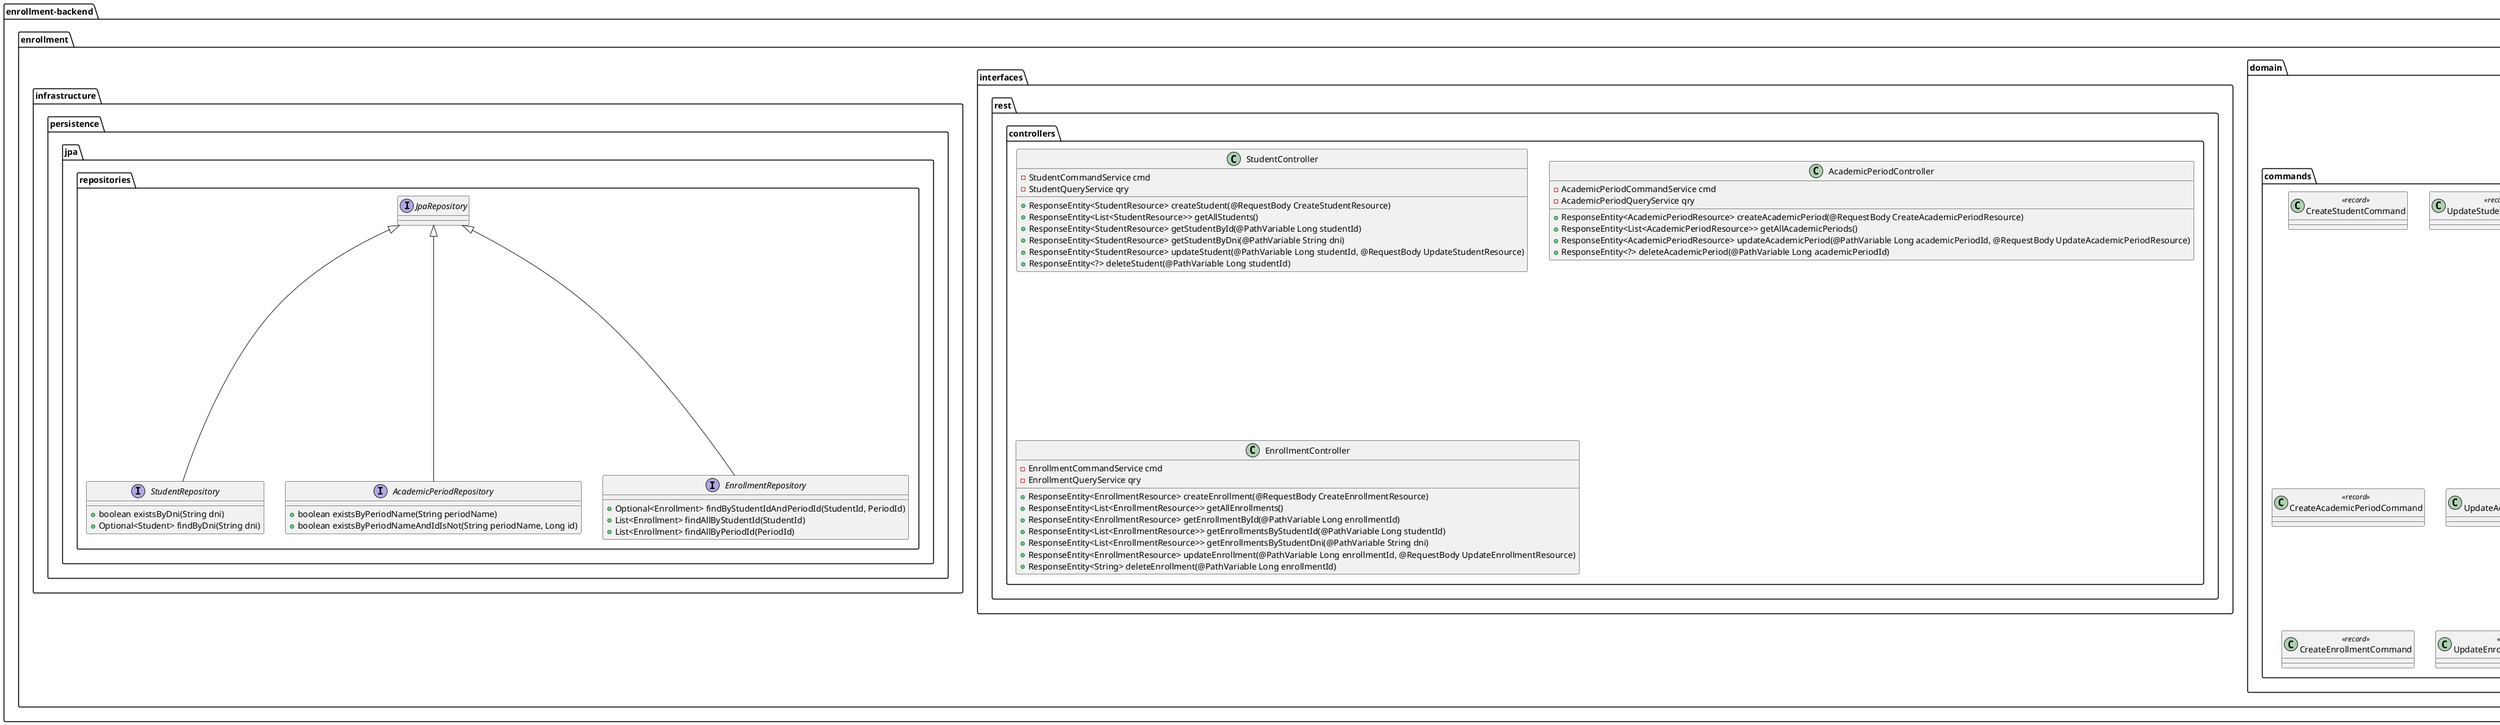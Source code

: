 @startuml
' Root namespace for Enrollment Context
package enrollment-backend as enrollment_backend {

  ' Domain and Application Layers
  package enrollment {
    package domain {
      package model {
        package aggregates {
          class Student <<AggregateRoot>> {
            - PersonName name
            - Dni dni
            - Sex sex
            - LocalDate birthDate
            - String address
            - PhoneNumber phoneNumber
            # Student()
            + Student(CreateStudentCommand)
            + void updateInformation(...)
          }
          class AcademicPeriod <<AggregateRoot>> {
            - String periodName
            - LocalDate startDate
            - LocalDate endDate
            - Boolean isActive
            # AcademicPeriod()
            + AcademicPeriod(CreateAcademicPeriodCommand)
            + AcademicPeriod updateInformation(...)
          }
          class Enrollment <<AggregateRoot>> {
            - StudentId studentId
            - PeriodId periodId
            - Money amount
            - EnrollmentStatus enrollmentStatus
            - PaymentStatus paymentStatus
            # Enrollment()
            + Enrollment(CreateEnrollmentCommand)
            + void updateInformation(...)
          }
        }
        package valueobjects {
          class StudentId <<record>> {
            - Long id
          }
          class PeriodId <<record>> {
            - Long id
          }
          class Money <<record>> {
            - BigDecimal amount
            - Currency currency
          }
          enum Sex {
            MALE
            FEMALE
          }
          enum EnrollmentStatus {
            ACTIVE
            CANCELLED
            COMPLETED
            DELETED
          }
          enum PaymentStatus {
            PENDING
            PAID
            REFUNDED
            PARTIAL
          }
        }
      }
      package commands {
        class CreateStudentCommand <<record>> {  }
        class UpdateStudentCommand <<record>> {  }
        class DeleteStudentCommand <<record>> {  }
        class CreateAcademicPeriodCommand <<record>> { }
        class UpdateAcademicPeriodCommand <<record>> {  }
        class DeleteAcademicPeriodCommand <<record>> {  }
        class CreateEnrollmentCommand <<record>> {  }
        class UpdateEnrollmentCommand <<record>> {  }
        class DeleteEnrollmentCommand <<record>> {  }
      }
    }
    package application {
      package internal {
        package commandservices {
          class StudentCommandServiceImpl {
            - StudentRepository repo
            + Long handle(CreateStudentCommand)
            + void handle(DeleteStudentCommand)
            + Optional<Student> handle(UpdateStudentCommand)
          }
          class AcademicPeriodCommandServiceImpl {
            - AcademicPeriodRepository repo
            + Long handle(CreateAcademicPeriodCommand)
            + void handle(DeleteAcademicPeriodCommand)
            + Optional<AcademicPeriod> handle(UpdateAcademicPeriodCommand)
          }
          class EnrollmentCommandServiceImpl {
            - EnrollmentRepository repo
            + Long handle(CreateEnrollmentCommand)
            + void handle(DeleteEnrollmentCommand)
            + Optional<Enrollment> handle(UpdateEnrollmentCommand)
          }
        }
        package queryservices {
          class StudentQueryServiceImpl {
            - StudentRepository repo
            + Optional<Student> handle(GetStudentByIdQuery)
            + List<Student> handle(GetAllStudentsQuery)
            + Optional<Student> handle(GetStudentByDniQuery)
          }
          class AcademicPeriodQueryServiceImpl {
            - AcademicPeriodRepository repo
            + List<AcademicPeriod> handle(GetAllAcademicPeriodsQuery)
            + Optional<AcademicPeriod> handle(GetAcademicPeriodByIdQuery)
          }
          class EnrollmentQueryServiceImpl {
            - EnrollmentRepository repo
            - StudentRepository repoStudent
            + List<Enrollment> handle(GetAllEnrollmentsQuery)
            + Optional<Enrollment> handle(GetEnrollmentByIdQuery)
            + List<Enrollment> handle(GetAllEnrollmentsByStudentIdQuery)
            + List<Enrollment> handle(GetAllEnrollmentsByStudentDniQuery)
          }
        }
      }
    }
    package interfaces {
      package rest {
        package controllers {
          class StudentController {
            - StudentCommandService cmd
            - StudentQueryService qry
            + ResponseEntity<StudentResource> createStudent(@RequestBody CreateStudentResource)
            + ResponseEntity<List<StudentResource>> getAllStudents()
            + ResponseEntity<StudentResource> getStudentById(@PathVariable Long studentId)
            + ResponseEntity<StudentResource> getStudentByDni(@PathVariable String dni)
            + ResponseEntity<StudentResource> updateStudent(@PathVariable Long studentId, @RequestBody UpdateStudentResource)
            + ResponseEntity<?> deleteStudent(@PathVariable Long studentId)
          }
          class AcademicPeriodController {
            - AcademicPeriodCommandService cmd
            - AcademicPeriodQueryService qry
            + ResponseEntity<AcademicPeriodResource> createAcademicPeriod(@RequestBody CreateAcademicPeriodResource)
            + ResponseEntity<List<AcademicPeriodResource>> getAllAcademicPeriods()
            + ResponseEntity<AcademicPeriodResource> updateAcademicPeriod(@PathVariable Long academicPeriodId, @RequestBody UpdateAcademicPeriodResource)
            + ResponseEntity<?> deleteAcademicPeriod(@PathVariable Long academicPeriodId)
          }
          class EnrollmentController {
            - EnrollmentCommandService cmd
            - EnrollmentQueryService qry
            + ResponseEntity<EnrollmentResource> createEnrollment(@RequestBody CreateEnrollmentResource)
            + ResponseEntity<List<EnrollmentResource>> getAllEnrollments()
            + ResponseEntity<EnrollmentResource> getEnrollmentById(@PathVariable Long enrollmentId)
            + ResponseEntity<List<EnrollmentResource>> getEnrollmentsByStudentId(@PathVariable Long studentId)
            + ResponseEntity<List<EnrollmentResource>> getEnrollmentsByStudentDni(@PathVariable String dni)
            + ResponseEntity<EnrollmentResource> updateEnrollment(@PathVariable Long enrollmentId, @RequestBody UpdateEnrollmentResource)
            + ResponseEntity<String> deleteEnrollment(@PathVariable Long enrollmentId)
          }
        }
      }
    }
    package infrastructure {
      package persistence {
        package jpa {
          package repositories {
            interface StudentRepository extends JpaRepository<Student, Long> {
              + boolean existsByDni(String dni)
              + Optional<Student> findByDni(String dni)
            }
            interface AcademicPeriodRepository extends JpaRepository<AcademicPeriod, Long> {
              + boolean existsByPeriodName(String periodName)
              + boolean existsByPeriodNameAndIdIsNot(String periodName, Long id)
            }
            interface EnrollmentRepository extends JpaRepository<Enrollment, Long> {
              + Optional<Enrollment> findByStudentIdAndPeriodId(StudentId, PeriodId)
              + List<Enrollment> findAllByStudentId(StudentId)
              + List<Enrollment> findAllByPeriodId(PeriodId)
            }
          }
        }
      }
    }
  }
  package shared {
    package domain {
      package model {
        package aggregates {
          class AuditableAbstractAggregateRoot<T> <<abstract>> {
            - Long id
            - Date createdAt
            - Date updatedAt
            + addDomainEvent(Object)
          }
        }
        package valueobjects {
          class Money <<record>> {
            - BigDecimal amount
            - Currency currency
            + Money()
            + Money add(Money other)
            + Money subtract(Money other)
            + boolean isZero()
            + static Money zero(Currency currency)
          }
        }
      }
    }
    package infrastructure {
      package persistence {
        package jpa {
          package configuration {
            package strategy {
              class SnakeCaseWithPluralizedTablePhysicalNamingStrategy <<implements PhysicalNamingStrategy>> {
                + toPhysicalTableName(String, JdbcEnvironment)
                + toPhysicalColumnName(String, JdbcEnvironment)
              }
            }
          }
        }
      }
    }
  }

  ' Inheritance and service bindings
  Student --|> AuditableAbstractAggregateRoot
  AcademicPeriod --|> AuditableAbstractAggregateRoot
  Enrollment --|> AuditableAbstractAggregateRoot

  StudentCommandServiceImpl ..|> StudentCommandService
  StudentQueryServiceImpl   ..|> StudentQueryService
  AcademicPeriodCommandServiceImpl ..|> AcademicPeriodCommandService
  AcademicPeriodQueryServiceImpl   ..|> AcademicPeriodQueryService
  EnrollmentCommandServiceImpl     ..|> EnrollmentCommandService
  EnrollmentQueryServiceImpl       ..|> EnrollmentQueryService

@enduml
